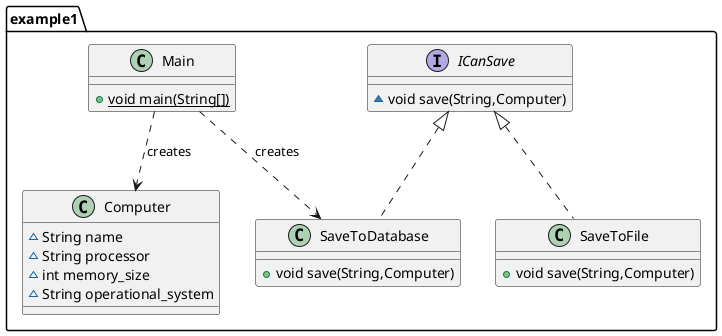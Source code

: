 @startuml
class example1.Computer {
~ String name
~ String processor
~ int memory_size
~ String operational_system
}
class example1.SaveToDatabase {
+ void save(String,Computer)
}
class example1.SaveToFile {
+ void save(String,Computer)
}
interface example1.ICanSave {
~ void save(String,Computer)
}
class example1.Main {
+ {static} void main(String[])
}

'Реализация интерфейсов
example1.ICanSave <|.. example1.SaveToDatabase
example1.ICanSave <|.. example1.SaveToFile

'Зависимость: Main зависит от Computer и SaveToDatabase для выполнения
Main ..> Computer : creates
Main ..> SaveToDatabase : creates
@enduml